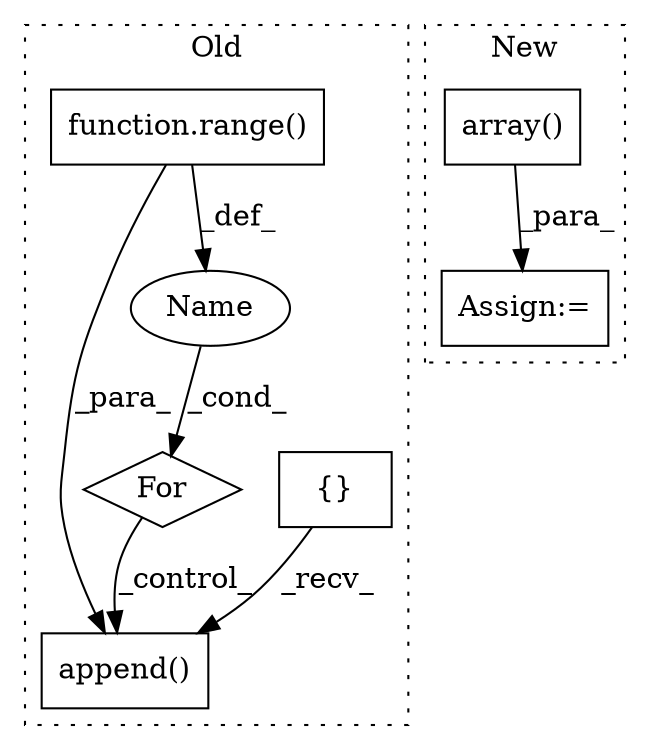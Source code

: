 digraph G {
subgraph cluster0 {
1 [label="append()" a="75" s="7122,7152" l="24,1" shape="box"];
4 [label="For" a="107" s="6977,7006" l="4,18" shape="diamond"];
5 [label="Name" a="87" s="6981" l="1" shape="ellipse"];
6 [label="{}" a="59" s="6930,6930" l="2,1" shape="box"];
7 [label="function.range()" a="75" s="6950,6962" l="6,1" shape="box"];
label = "Old";
style="dotted";
}
subgraph cluster1 {
2 [label="array()" a="75" s="10682,10703" l="9,1" shape="box"];
3 [label="Assign:=" a="68" s="10904" l="3" shape="box"];
label = "New";
style="dotted";
}
2 -> 3 [label="_para_"];
4 -> 1 [label="_control_"];
5 -> 4 [label="_cond_"];
6 -> 1 [label="_recv_"];
7 -> 5 [label="_def_"];
7 -> 1 [label="_para_"];
}